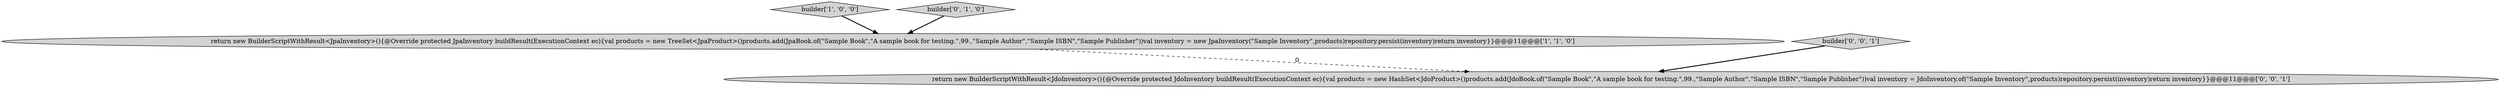 digraph {
4 [style = filled, label = "return new BuilderScriptWithResult<JdoInventory>(){@Override protected JdoInventory buildResult(ExecutionContext ec){val products = new HashSet<JdoProduct>()products.add(JdoBook.of(\"Sample Book\",\"A sample book for testing.\",99.,\"Sample Author\",\"Sample ISBN\",\"Sample Publisher\"))val inventory = JdoInventory.of(\"Sample Inventory\",products)repository.persist(inventory)return inventory}}@@@11@@@['0', '0', '1']", fillcolor = lightgray, shape = ellipse image = "AAA0AAABBB3BBB"];
1 [style = filled, label = "builder['1', '0', '0']", fillcolor = lightgray, shape = diamond image = "AAA0AAABBB1BBB"];
0 [style = filled, label = "return new BuilderScriptWithResult<JpaInventory>(){@Override protected JpaInventory buildResult(ExecutionContext ec){val products = new TreeSet<JpaProduct>()products.add(JpaBook.of(\"Sample Book\",\"A sample book for testing.\",99.,\"Sample Author\",\"Sample ISBN\",\"Sample Publisher\"))val inventory = new JpaInventory(\"Sample Inventory\",products)repository.persist(inventory)return inventory}}@@@11@@@['1', '1', '0']", fillcolor = lightgray, shape = ellipse image = "AAA0AAABBB1BBB"];
3 [style = filled, label = "builder['0', '0', '1']", fillcolor = lightgray, shape = diamond image = "AAA0AAABBB3BBB"];
2 [style = filled, label = "builder['0', '1', '0']", fillcolor = lightgray, shape = diamond image = "AAA0AAABBB2BBB"];
2->0 [style = bold, label=""];
0->4 [style = dashed, label="0"];
1->0 [style = bold, label=""];
3->4 [style = bold, label=""];
}
